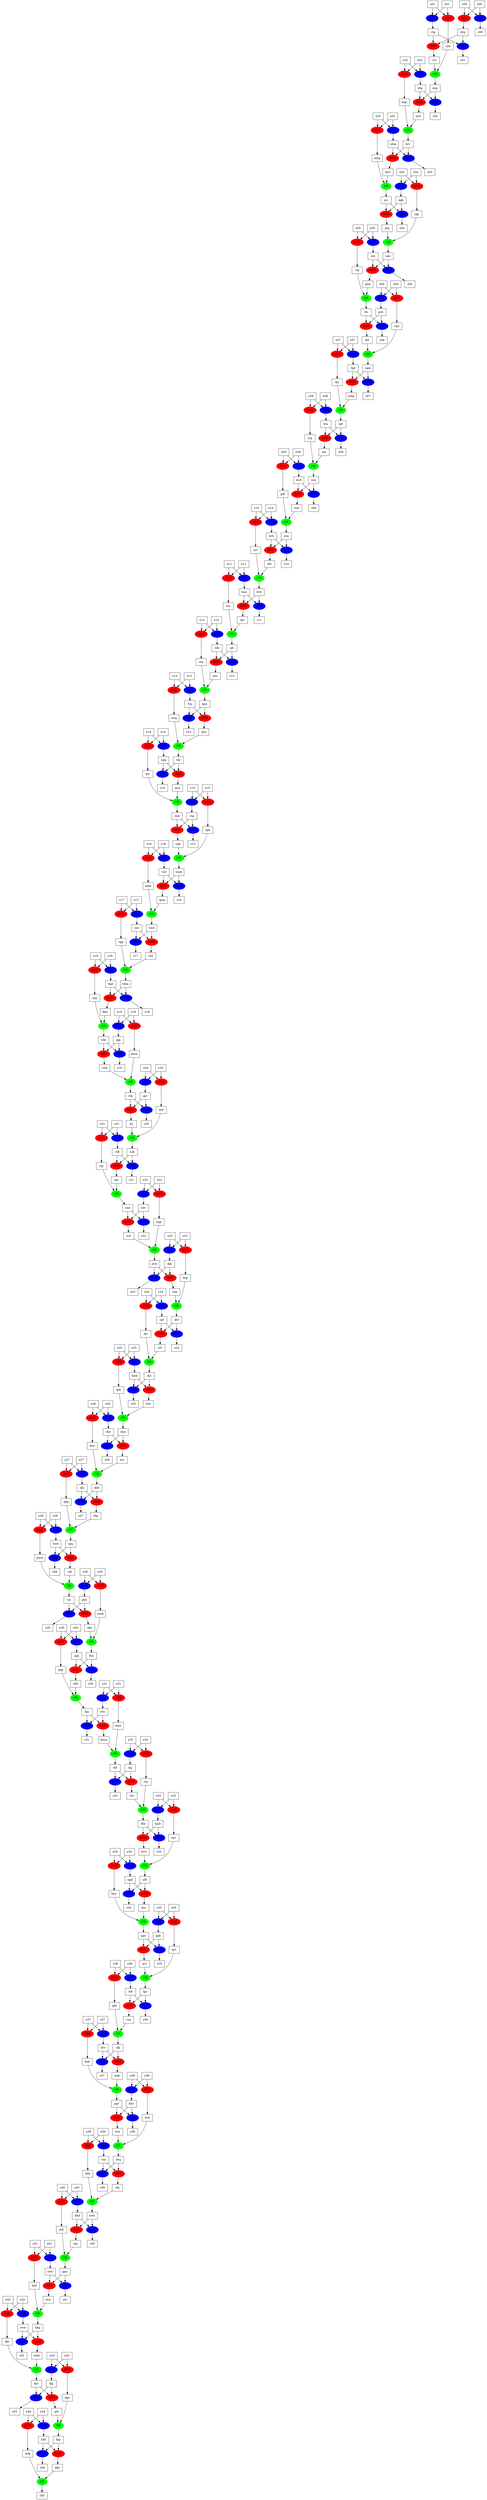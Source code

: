 digraph "G" {
func0 [label="XOR",color=blue,style=filled];
func1 [label="AND",color=red,style=filled];
func2 [label="XOR",color=blue,style=filled];
func3 [label="OR",color=green,style=filled];
func4 [label="XOR",color=blue,style=filled];
func5 [label="XOR",color=blue,style=filled];
func6 [label="AND",color=red,style=filled];
func7 [label="OR",color=green,style=filled];
func8 [label="AND",color=red,style=filled];
func9 [label="OR",color=green,style=filled];
func10 [label="AND",color=red,style=filled];
func11 [label="AND",color=red,style=filled];
func12 [label="AND",color=red,style=filled];
func13 [label="XOR",color=blue,style=filled];
func14 [label="OR",color=green,style=filled];
func15 [label="XOR",color=blue,style=filled];
func16 [label="XOR",color=blue,style=filled];
func17 [label="AND",color=red,style=filled];
func18 [label="OR",color=green,style=filled];
func19 [label="AND",color=red,style=filled];
func20 [label="XOR",color=blue,style=filled];
func21 [label="AND",color=red,style=filled];
func22 [label="AND",color=red,style=filled];
func23 [label="AND",color=red,style=filled];
func24 [label="AND",color=red,style=filled];
func25 [label="XOR",color=blue,style=filled];
func26 [label="XOR",color=blue,style=filled];
func27 [label="AND",color=red,style=filled];
func28 [label="AND",color=red,style=filled];
func29 [label="OR",color=green,style=filled];
func30 [label="AND",color=red,style=filled];
func31 [label="XOR",color=blue,style=filled];
func32 [label="OR",color=green,style=filled];
func33 [label="AND",color=red,style=filled];
func34 [label="AND",color=red,style=filled];
func35 [label="OR",color=green,style=filled];
func36 [label="OR",color=green,style=filled];
func37 [label="AND",color=red,style=filled];
func38 [label="OR",color=green,style=filled];
func39 [label="AND",color=red,style=filled];
func40 [label="OR",color=green,style=filled];
func41 [label="XOR",color=blue,style=filled];
func42 [label="XOR",color=blue,style=filled];
func43 [label="XOR",color=blue,style=filled];
func44 [label="XOR",color=blue,style=filled];
func45 [label="AND",color=red,style=filled];
func46 [label="OR",color=green,style=filled];
func47 [label="XOR",color=blue,style=filled];
func48 [label="XOR",color=blue,style=filled];
func49 [label="XOR",color=blue,style=filled];
func50 [label="XOR",color=blue,style=filled];
func51 [label="XOR",color=blue,style=filled];
func52 [label="OR",color=green,style=filled];
func53 [label="XOR",color=blue,style=filled];
func54 [label="XOR",color=blue,style=filled];
func55 [label="OR",color=green,style=filled];
func56 [label="AND",color=red,style=filled];
func57 [label="XOR",color=blue,style=filled];
func58 [label="XOR",color=blue,style=filled];
func59 [label="OR",color=green,style=filled];
func60 [label="AND",color=red,style=filled];
func61 [label="OR",color=green,style=filled];
func62 [label="OR",color=green,style=filled];
func63 [label="AND",color=red,style=filled];
func64 [label="AND",color=red,style=filled];
func65 [label="AND",color=red,style=filled];
func66 [label="OR",color=green,style=filled];
func67 [label="XOR",color=blue,style=filled];
func68 [label="XOR",color=blue,style=filled];
func69 [label="AND",color=red,style=filled];
func70 [label="XOR",color=blue,style=filled];
func71 [label="XOR",color=blue,style=filled];
func72 [label="AND",color=red,style=filled];
func73 [label="OR",color=green,style=filled];
func74 [label="XOR",color=blue,style=filled];
func75 [label="AND",color=red,style=filled];
func76 [label="AND",color=red,style=filled];
func77 [label="AND",color=red,style=filled];
func78 [label="OR",color=green,style=filled];
func79 [label="XOR",color=blue,style=filled];
func80 [label="AND",color=red,style=filled];
func81 [label="XOR",color=blue,style=filled];
func82 [label="AND",color=red,style=filled];
func83 [label="AND",color=red,style=filled];
func84 [label="AND",color=red,style=filled];
func85 [label="AND",color=red,style=filled];
func86 [label="XOR",color=blue,style=filled];
func87 [label="XOR",color=blue,style=filled];
func88 [label="AND",color=red,style=filled];
func89 [label="AND",color=red,style=filled];
func90 [label="AND",color=red,style=filled];
func91 [label="AND",color=red,style=filled];
func92 [label="XOR",color=blue,style=filled];
func93 [label="OR",color=green,style=filled];
func94 [label="OR",color=green,style=filled];
func95 [label="XOR",color=blue,style=filled];
func96 [label="XOR",color=blue,style=filled];
func97 [label="XOR",color=blue,style=filled];
func98 [label="XOR",color=blue,style=filled];
func99 [label="AND",color=red,style=filled];
func100 [label="XOR",color=blue,style=filled];
func101 [label="XOR",color=blue,style=filled];
func102 [label="AND",color=red,style=filled];
func103 [label="XOR",color=blue,style=filled];
func104 [label="XOR",color=blue,style=filled];
func105 [label="AND",color=red,style=filled];
func106 [label="AND",color=red,style=filled];
func107 [label="XOR",color=blue,style=filled];
func108 [label="XOR",color=blue,style=filled];
func109 [label="AND",color=red,style=filled];
func110 [label="AND",color=red,style=filled];
func111 [label="OR",color=green,style=filled];
func112 [label="XOR",color=blue,style=filled];
func113 [label="XOR",color=blue,style=filled];
func114 [label="XOR",color=blue,style=filled];
func115 [label="XOR",color=blue,style=filled];
func116 [label="XOR",color=blue,style=filled];
func117 [label="XOR",color=blue,style=filled];
func118 [label="AND",color=red,style=filled];
func119 [label="AND",color=red,style=filled];
func120 [label="AND",color=red,style=filled];
func121 [label="XOR",color=blue,style=filled];
func122 [label="OR",color=green,style=filled];
func123 [label="OR",color=green,style=filled];
func124 [label="AND",color=red,style=filled];
func125 [label="XOR",color=blue,style=filled];
func126 [label="AND",color=red,style=filled];
func127 [label="AND",color=red,style=filled];
func128 [label="XOR",color=blue,style=filled];
func129 [label="XOR",color=blue,style=filled];
func130 [label="AND",color=red,style=filled];
func131 [label="AND",color=red,style=filled];
func132 [label="XOR",color=blue,style=filled];
func133 [label="XOR",color=blue,style=filled];
func134 [label="XOR",color=blue,style=filled];
func135 [label="AND",color=red,style=filled];
func136 [label="XOR",color=blue,style=filled];
func137 [label="AND",color=red,style=filled];
func138 [label="OR",color=green,style=filled];
func139 [label="AND",color=red,style=filled];
func140 [label="OR",color=green,style=filled];
func141 [label="AND",color=red,style=filled];
func142 [label="XOR",color=blue,style=filled];
func143 [label="XOR",color=blue,style=filled];
func144 [label="OR",color=green,style=filled];
func145 [label="AND",color=red,style=filled];
func146 [label="AND",color=red,style=filled];
func147 [label="AND",color=red,style=filled];
func148 [label="XOR",color=blue,style=filled];
func149 [label="AND",color=red,style=filled];
func150 [label="AND",color=red,style=filled];
func151 [label="XOR",color=blue,style=filled];
func152 [label="XOR",color=blue,style=filled];
func153 [label="AND",color=red,style=filled];
func154 [label="AND",color=red,style=filled];
func155 [label="OR",color=green,style=filled];
func156 [label="AND",color=red,style=filled];
func157 [label="AND",color=red,style=filled];
func158 [label="XOR",color=blue,style=filled];
func159 [label="OR",color=green,style=filled];
func160 [label="XOR",color=blue,style=filled];
func161 [label="OR",color=green,style=filled];
func162 [label="XOR",color=blue,style=filled];
func163 [label="AND",color=red,style=filled];
func164 [label="XOR",color=blue,style=filled];
func165 [label="OR",color=green,style=filled];
func166 [label="OR",color=green,style=filled];
func167 [label="XOR",color=blue,style=filled];
func168 [label="AND",color=red,style=filled];
func169 [label="AND",color=red,style=filled];
func170 [label="AND",color=red,style=filled];
func171 [label="XOR",color=blue,style=filled];
func172 [label="AND",color=red,style=filled];
func173 [label="OR",color=green,style=filled];
func174 [label="OR",color=green,style=filled];
func175 [label="AND",color=red,style=filled];
func176 [label="AND",color=red,style=filled];
func177 [label="OR",color=green,style=filled];
func178 [label="XOR",color=blue,style=filled];
func179 [label="XOR",color=blue,style=filled];
func180 [label="XOR",color=blue,style=filled];
func181 [label="AND",color=red,style=filled];
func182 [label="OR",color=green,style=filled];
func183 [label="XOR",color=blue,style=filled];
func184 [label="XOR",color=blue,style=filled];
func185 [label="OR",color=green,style=filled];
func186 [label="AND",color=red,style=filled];
func187 [label="AND",color=red,style=filled];
func188 [label="XOR",color=blue,style=filled];
func189 [label="XOR",color=blue,style=filled];
func190 [label="OR",color=green,style=filled];
func191 [label="OR",color=green,style=filled];
func192 [label="AND",color=red,style=filled];
func193 [label="AND",color=red,style=filled];
func194 [label="AND",color=red,style=filled];
func195 [label="AND",color=red,style=filled];
func196 [label="XOR",color=blue,style=filled];
func197 [label="AND",color=red,style=filled];
func198 [label="XOR",color=blue,style=filled];
func199 [label="OR",color=green,style=filled];
func200 [label="XOR",color=blue,style=filled];
func201 [label="AND",color=red,style=filled];
func202 [label="XOR",color=blue,style=filled];
func203 [label="XOR",color=blue,style=filled];
func204 [label="OR",color=green,style=filled];
func205 [label="XOR",color=blue,style=filled];
func206 [label="AND",color=red,style=filled];
func207 [label="AND",color=red,style=filled];
func208 [label="XOR",color=blue,style=filled];
func209 [label="OR",color=green,style=filled];
func210 [label="AND",color=red,style=filled];
func211 [label="OR",color=green,style=filled];
func212 [label="XOR",color=blue,style=filled];
func213 [label="AND",color=red,style=filled];
func214 [label="AND",color=red,style=filled];
func215 [label="XOR",color=blue,style=filled];
func216 [label="XOR",color=blue,style=filled];
func217 [label="XOR",color=blue,style=filled];
func218 [label="XOR",color=blue,style=filled];
func219 [label="XOR",color=blue,style=filled];
func220 [label="AND",color=red,style=filled];
func221 [label="AND",color=red,style=filled];
wire_rdf [label="rdf",shape=box];
wire_nck [label="nck",shape=box];
wire_z21 [label="z21",shape=box];
wire_rdf -> func0;
wire_nck -> func0;
func0 -> wire_z21;
wire_y12 [label="y12",shape=box];
wire_x12 [label="x12",shape=box];
wire_stn [label="stn",shape=box];
wire_y12 -> func1;
wire_x12 -> func1;
func1 -> wire_stn;
wire_twb [label="twb",shape=box];
wire_jgm [label="jgm",shape=box];
wire_z41 [label="z41",shape=box];
wire_twb -> func2;
wire_jgm -> func2;
func2 -> wire_z41;
wire_cpj [label="cpj",shape=box];
wire_tgr [label="tgr",shape=box];
wire_cmt [label="cmt",shape=box];
wire_cpj -> func3;
wire_tgr -> func3;
func3 -> wire_cmt;
wire_y17 [label="y17",shape=box];
wire_x17 [label="x17",shape=box];
wire_jws [label="jws",shape=box];
wire_y17 -> func4;
wire_x17 -> func4;
func4 -> wire_jws;
wire_cpg [label="cpg",shape=box];
wire_tdr [label="tdr",shape=box];
wire_z14 [label="z14",shape=box];
wire_cpg -> func5;
wire_tdr -> func5;
func5 -> wire_z14;
wire_x42 [label="x42",shape=box];
wire_y42 [label="y42",shape=box];
wire_dkt [label="dkt",shape=box];
wire_x42 -> func6;
wire_y42 -> func6;
func6 -> wire_dkt;
wire_jmq [label="jmq",shape=box];
wire_bjv [label="bjv",shape=box];
wire_dck [label="dck",shape=box];
wire_jmq -> func7;
wire_bjv -> func7;
func7 -> wire_dck;
wire_wkt [label="wkt",shape=box];
wire_jgp [label="jgp",shape=box];
wire_cwk [label="cwk",shape=box];
wire_wkt -> func8;
wire_jgp -> func8;
func8 -> wire_cwk;
wire_fmk [label="fmk",shape=box];
wire_wqh [label="wqh",shape=box];
wire_pqr [label="pqr",shape=box];
wire_fmk -> func9;
wire_wqh -> func9;
func9 -> wire_pqr;
wire_jws [label="jws",shape=box];
wire_rmd [label="rmd",shape=box];
wire_rsd [label="rsd",shape=box];
wire_jws -> func10;
wire_rmd -> func10;
func10 -> wire_rsd;
wire_y32 [label="y32",shape=box];
wire_x32 [label="x32",shape=box];
wire_rns [label="rns",shape=box];
wire_y32 -> func11;
wire_x32 -> func11;
func11 -> wire_rns;
wire_twb [label="twb",shape=box];
wire_jgm [label="jgm",shape=box];
wire_kvg [label="kvg",shape=box];
wire_twb -> func12;
wire_jgm -> func12;
func12 -> wire_kvg;
wire_nrq [label="nrq",shape=box];
wire_wcd [label="wcd",shape=box];
wire_z09 [label="z09",shape=box];
wire_nrq -> func13;
wire_wcd -> func13;
func13 -> wire_z09;
wire_btc [label="btc",shape=box];
wire_rns [label="rns",shape=box];
wire_dtb [label="dtb",shape=box];
wire_btc -> func14;
wire_rns -> func14;
func14 -> wire_dtb;
wire_ctq [label="ctq",shape=box];
wire_gjs [label="gjs",shape=box];
wire_z20 [label="z20",shape=box];
wire_ctq -> func15;
wire_gjs -> func15;
func15 -> wire_z20;
wire_dqd [label="dqd",shape=box];
wire_hhm [label="hhm",shape=box];
wire_z18 [label="z18",shape=box];
wire_dqd -> func16;
wire_hhm -> func16;
func16 -> wire_z18;
wire_hfh [label="hfh",shape=box];
wire_jdt [label="jdt",shape=box];
wire_nhs [label="nhs",shape=box];
wire_hfh -> func17;
wire_jdt -> func17;
func17 -> wire_nhs;
wire_rsd [label="rsd",shape=box];
wire_rgp [label="rgp",shape=box];
wire_hhm [label="hhm",shape=box];
wire_rsd -> func18;
wire_rgp -> func18;
func18 -> wire_hhm;
wire_x19 [label="x19",shape=box];
wire_y19 [label="y19",shape=box];
wire_kmw [label="kmw",shape=box];
wire_x19 -> func19;
wire_y19 -> func19;
func19 -> wire_kmw;
wire_dck [label="dck",shape=box];
wire_ctg [label="ctg",shape=box];
wire_z15 [label="z15",shape=box];
wire_dck -> func20;
wire_ctg -> func20;
func20 -> wire_z15;
wire_pqr [label="pqr",shape=box];
wire_hhv [label="hhv",shape=box];
wire_trm [label="trm",shape=box];
wire_pqr -> func21;
wire_hhv -> func21;
func21 -> wire_trm;
wire_y08 [label="y08",shape=box];
wire_x08 [label="x08",shape=box];
wire_trg [label="trg",shape=box];
wire_y08 -> func22;
wire_x08 -> func22;
func22 -> wire_trg;
wire_x31 [label="x31",shape=box];
wire_y31 [label="y31",shape=box];
wire_dmh [label="dmh",shape=box];
wire_x31 -> func23;
wire_y31 -> func23;
func23 -> wire_dmh;
wire_x14 [label="x14",shape=box];
wire_y14 [label="y14",shape=box];
wire_bjv [label="bjv",shape=box];
wire_x14 -> func24;
wire_y14 -> func24;
func24 -> wire_bjv;
wire_y26 [label="y26",shape=box];
wire_x26 [label="x26",shape=box];
wire_sbn [label="sbn",shape=box];
wire_y26 -> func25;
wire_x26 -> func25;
func25 -> wire_sbn;
wire_pgj [label="pgj",shape=box];
wire_fnn [label="fnn",shape=box];
wire_z30 [label="z30",shape=box];
wire_pgj -> func26;
wire_fnn -> func26;
func26 -> wire_z30;
wire_hwb [label="hwb",shape=box];
wire_rgq [label="rgq",shape=box];
wire_cqf [label="cqf",shape=box];
wire_hwb -> func27;
wire_rgq -> func27;
func27 -> wire_cqf;
wire_ctq [label="ctq",shape=box];
wire_gjs [label="gjs",shape=box];
wire_fcj [label="fcj",shape=box];
wire_ctq -> func28;
wire_gjs -> func28;
func28 -> wire_fcj;
wire_thp [label="thp",shape=box];
wire_qdg [label="qdg",shape=box];
wire_rgq [label="rgq",shape=box];
wire_thp -> func29;
wire_qdg -> func29;
func29 -> wire_rgq;
wire_y03 [label="y03",shape=box];
wire_x03 [label="x03",shape=box];
wire_mhg [label="mhg",shape=box];
wire_y03 -> func30;
wire_x03 -> func30;
func30 -> wire_mhg;
wire_sbt [label="sbt",shape=box];
wire_ndc [label="ndc",shape=box];
wire_z05 [label="z05",shape=box];
wire_sbt -> func31;
wire_ndc -> func31;
func31 -> wire_z05;
wire_nrr [label="nrr",shape=box];
wire_hfv [label="hfv",shape=box];
wire_dvh [label="dvh",shape=box];
wire_nrr -> func32;
wire_hfv -> func32;
func32 -> wire_dvh;
wire_x07 [label="x07",shape=box];
wire_y07 [label="y07",shape=box];
wire_djc [label="djc",shape=box];
wire_x07 -> func33;
wire_y07 -> func33;
func33 -> wire_djc;
wire_dtb [label="dtb",shape=box];
wire_mpb [label="mpb",shape=box];
wire_hvw [label="hvw",shape=box];
wire_dtb -> func34;
wire_mpb -> func34;
func34 -> wire_hvw;
wire_pwm [label="pwm",shape=box];
wire_cqf [label="cqf",shape=box];
wire_cjs [label="cjs",shape=box];
wire_pwm -> func35;
wire_cqf -> func35;
func35 -> wire_cjs;
wire_dkt [label="dkt",shape=box];
wire_wdw [label="wdw",shape=box];
wire_fpv [label="fpv",shape=box];
wire_dkt -> func36;
wire_wdw -> func36;
func36 -> wire_fpv;
wire_x24 [label="x24",shape=box];
wire_y24 [label="y24",shape=box];
wire_djv [label="djv",shape=box];
wire_x24 -> func37;
wire_y24 -> func37;
func37 -> wire_djv;
wire_vsq [label="vsq",shape=box];
wire_gkt [label="gkt",shape=box];
wire_cfp [label="cfp",shape=box];
wire_vsq -> func38;
wire_gkt -> func38;
func38 -> wire_cfp;
wire_x17 [label="x17",shape=box];
wire_y17 [label="y17",shape=box];
wire_rgp [label="rgp",shape=box];
wire_x17 -> func39;
wire_y17 -> func39;
func39 -> wire_rgp;
wire_rvf [label="rvf",shape=box];
wire_vph [label="vph",shape=box];
wire_nhg [label="nhg",shape=box];
wire_rvf -> func40;
wire_vph -> func40;
func40 -> wire_nhg;
wire_x44 [label="x44",shape=box];
wire_y44 [label="y44",shape=box];
wire_bbf [label="bbf",shape=box];
wire_x44 -> func41;
wire_y44 -> func41;
func41 -> wire_bbf;
wire_cjs [label="cjs",shape=box];
wire_gnb [label="gnb",shape=box];
wire_z29 [label="z29",shape=box];
wire_cjs -> func42;
wire_gnb -> func42;
func42 -> wire_z29;
wire_y30 [label="y30",shape=box];
wire_x30 [label="x30",shape=box];
wire_pgj [label="pgj",shape=box];
wire_y30 -> func43;
wire_x30 -> func43;
func43 -> wire_pgj;
wire_y27 [label="y27",shape=box];
wire_x27 [label="x27",shape=box];
wire_sjb [label="sjb",shape=box];
wire_y27 -> func44;
wire_x27 -> func44;
func44 -> wire_sjb;
wire_fpp [label="fpp",shape=box];
wire_bbf [label="bbf",shape=box];
wire_dps [label="dps",shape=box];
wire_fpp -> func45;
wire_bbf -> func45;
func45 -> wire_dps;
wire_ggc [label="ggc",shape=box];
wire_ptt [label="ptt",shape=box];
wire_fpp [label="fpp",shape=box];
wire_ggc -> func46;
wire_ptt -> func46;
func46 -> wire_fpp;
wire_x18 [label="x18",shape=box];
wire_y18 [label="y18",shape=box];
wire_dqd [label="dqd",shape=box];
wire_x18 -> func47;
wire_y18 -> func47;
func47 -> wire_dqd;
wire_y19 [label="y19",shape=box];
wire_x19 [label="x19",shape=box];
wire_jgp [label="jgp",shape=box];
wire_y19 -> func48;
wire_x19 -> func48;
func48 -> wire_jgp;
wire_wkt [label="wkt",shape=box];
wire_jgp [label="jgp",shape=box];
wire_z19 [label="z19",shape=box];
wire_wkt -> func49;
wire_jgp -> func49;
func49 -> wire_z19;
wire_jcs [label="jcs",shape=box];
wire_ngk [label="ngk",shape=box];
wire_z04 [label="z04",shape=box];
wire_jcs -> func50;
wire_ngk -> func50;
func50 -> wire_z04;
wire_y21 [label="y21",shape=box];
wire_x21 [label="x21",shape=box];
wire_rdf [label="rdf",shape=box];
wire_y21 -> func51;
wire_x21 -> func51;
func51 -> wire_rdf;
wire_spp [label="spp",shape=box];
wire_fkm [label="fkm",shape=box];
wire_wkt [label="wkt",shape=box];
wire_spp -> func52;
wire_fkm -> func52;
func52 -> wire_wkt;
wire_x16 [label="x16",shape=box];
wire_y16 [label="y16",shape=box];
wire_vsd [label="vsd",shape=box];
wire_x16 -> func53;
wire_y16 -> func53;
func53 -> wire_vsd;
wire_y14 [label="y14",shape=box];
wire_x14 [label="x14",shape=box];
wire_cpg [label="cpg",shape=box];
wire_y14 -> func54;
wire_x14 -> func54;
func54 -> wire_cpg;
wire_mbk [label="mbk",shape=box];
wire_qwg [label="qwg",shape=box];
wire_rmd [label="rmd",shape=box];
wire_mbk -> func55;
wire_qwg -> func55;
func55 -> wire_rmd;
wire_y10 [label="y10",shape=box];
wire_x10 [label="x10",shape=box];
wire_nrr [label="nrr",shape=box];
wire_y10 -> func56;
wire_x10 -> func56;
func56 -> wire_nrr;
wire_x05 [label="x05",shape=box];
wire_y05 [label="y05",shape=box];
wire_sbt [label="sbt",shape=box];
wire_x05 -> func57;
wire_y05 -> func57;
func57 -> wire_sbt;
wire_y13 [label="y13",shape=box];
wire_x13 [label="x13",shape=box];
wire_fvp [label="fvp",shape=box];
wire_y13 -> func58;
wire_x13 -> func58;
func58 -> wire_fvp;
wire_gdf [label="gdf",shape=box];
wire_tnw [label="tnw",shape=box];
wire_srm [label="srm",shape=box];
wire_gdf -> func59;
wire_tnw -> func59;
func59 -> wire_srm;
wire_x09 [label="x09",shape=box];
wire_y09 [label="y09",shape=box];
wire_gdf [label="gdf",shape=box];
wire_x09 -> func60;
wire_y09 -> func60;
func60 -> wire_gdf;
wire_nvc [label="nvc",shape=box];
wire_rpv [label="rpv",shape=box];
wire_jdt [label="jdt",shape=box];
wire_nvc -> func61;
wire_rpv -> func61;
func61 -> wire_jdt;
wire_kmw [label="kmw",shape=box];
wire_cwk [label="cwk",shape=box];
wire_ctq [label="ctq",shape=box];
wire_kmw -> func62;
wire_cwk -> func62;
func62 -> wire_ctq;
wire_vsd [label="vsd",shape=box];
wire_wmb [label="wmb",shape=box];
wire_qwg [label="qwg",shape=box];
wire_vsd -> func63;
wire_wmb -> func63;
func63 -> wire_qwg;
wire_x44 [label="x44",shape=box];
wire_y44 [label="y44",shape=box];
wire_mfg [label="mfg",shape=box];
wire_x44 -> func64;
wire_y44 -> func64;
func64 -> wire_mfg;
wire_y27 [label="y27",shape=box];
wire_x27 [label="x27",shape=box];
wire_qdg [label="qdg",shape=box];
wire_y27 -> func65;
wire_x27 -> func65;
func65 -> wire_qdg;
wire_jbg [label="jbg",shape=box];
wire_jqp [label="jqp",shape=box];
wire_ndc [label="ndc",shape=box];
wire_jbg -> func66;
wire_jqp -> func66;
func66 -> wire_ndc;
wire_x04 [label="x04",shape=box];
wire_y04 [label="y04",shape=box];
wire_ngk [label="ngk",shape=box];
wire_x04 -> func67;
wire_y04 -> func67;
func67 -> wire_ngk;
wire_hfh [label="hfh",shape=box];
wire_jdt [label="jdt",shape=box];
wire_z12 [label="z12",shape=box];
wire_hfh -> func68;
wire_jdt -> func68;
func68 -> wire_z12;
wire_ctg [label="ctg",shape=box];
wire_dck [label="dck",shape=box];
wire_sqh [label="sqh",shape=box];
wire_ctg -> func69;
wire_dck -> func69;
func69 -> wire_sqh;
wire_jww [label="jww",shape=box];
wire_djk [label="djk",shape=box];
wire_z23 [label="z23",shape=box];
wire_jww -> func70;
wire_djk -> func70;
func70 -> wire_z23;
wire_dtf [label="dtf",shape=box];
wire_vjq [label="vjq",shape=box];
wire_z32 [label="z32",shape=box];
wire_dtf -> func71;
wire_vjq -> func71;
func71 -> wire_z32;
wire_ngd [label="ngd",shape=box];
wire_sbf [label="sbf",shape=box];
wire_ksc [label="ksc",shape=box];
wire_ngd -> func72;
wire_sbf -> func72;
func72 -> wire_ksc;
wire_mfg [label="mfg",shape=box];
wire_dps [label="dps",shape=box];
wire_z45 [label="z45",shape=box];
wire_mfg -> func73;
wire_dps -> func73;
func73 -> wire_z45;
wire_x01 [label="x01",shape=box];
wire_y01 [label="y01",shape=box];
wire_rtg [label="rtg",shape=box];
wire_x01 -> func74;
wire_y01 -> func74;
func74 -> wire_rtg;
wire_tdr [label="tdr",shape=box];
wire_cpg [label="cpg",shape=box];
wire_jmq [label="jmq",shape=box];
wire_tdr -> func75;
wire_cpg -> func75;
func75 -> wire_jmq;
wire_y28 [label="y28",shape=box];
wire_x28 [label="x28",shape=box];
wire_pwm [label="pwm",shape=box];
wire_y28 -> func76;
wire_x28 -> func76;
func76 -> wire_pwm;
wire_y41 [label="y41",shape=box];
wire_x41 [label="x41",shape=box];
wire_hhf [label="hhf",shape=box];
wire_y41 -> func77;
wire_x41 -> func77;
func77 -> wire_hhf;
wire_qqp [label="qqp",shape=box];
wire_hfd [label="hfd",shape=box];
wire_fgs [label="fgs",shape=box];
wire_qqp -> func78;
wire_hfd -> func78;
func78 -> wire_fgs;
wire_wmb [label="wmb",shape=box];
wire_vsd [label="vsd",shape=box];
wire_z16 [label="z16",shape=box];
wire_wmb -> func79;
wire_vsd -> func79;
func79 -> wire_z16;
wire_pgj [label="pgj",shape=box];
wire_fnn [label="fnn",shape=box];
wire_hfd [label="hfd",shape=box];
wire_pgj -> func80;
wire_fnn -> func80;
func80 -> wire_hfd;
wire_dmf [label="dmf",shape=box];
wire_nwb [label="nwb",shape=box];
wire_z40 [label="z40",shape=box];
wire_dmf -> func81;
wire_nwb -> func81;
func81 -> wire_z40;
wire_rfs [label="rfs",shape=box];
wire_pcb [label="pcb",shape=box];
wire_ktf [label="ktf",shape=box];
wire_rfs -> func82;
wire_pcb -> func82;
func82 -> wire_ktf;
wire_y05 [label="y05",shape=box];
wire_x05 [label="x05",shape=box];
wire_rtp [label="rtp",shape=box];
wire_y05 -> func83;
wire_x05 -> func83;
func83 -> wire_rtp;
wire_vjq [label="vjq",shape=box];
wire_dtf [label="dtf",shape=box];
wire_btc [label="btc",shape=box];
wire_vjq -> func84;
wire_dtf -> func84;
func84 -> wire_btc;
wire_fvp [label="fvp",shape=box];
wire_hjm [label="hjm",shape=box];
wire_qrk [label="qrk",shape=box];
wire_fvp -> func85;
wire_hjm -> func85;
func85 -> wire_qrk;
wire_mpb [label="mpb",shape=box];
wire_dtb [label="dtb",shape=box];
wire_z33 [label="z33",shape=box];
wire_mpb -> func86;
wire_dtb -> func86;
func86 -> wire_z33;
wire_y12 [label="y12",shape=box];
wire_x12 [label="x12",shape=box];
wire_hfh [label="hfh",shape=box];
wire_y12 -> func87;
wire_x12 -> func87;
func87 -> wire_hfh;
wire_cmt [label="cmt",shape=box];
wire_cbv [label="cbv",shape=box];
wire_jcd [label="jcd",shape=box];
wire_cmt -> func88;
wire_cbv -> func88;
func88 -> wire_jcd;
wire_tkf [label="tkf",shape=box];
wire_frw [label="frw",shape=box];
wire_nrt [label="nrt",shape=box];
wire_tkf -> func89;
wire_frw -> func89;
func89 -> wire_nrt;
wire_wcd [label="wcd",shape=box];
wire_nrq [label="nrq",shape=box];
wire_tnw [label="tnw",shape=box];
wire_wcd -> func90;
wire_nrq -> func90;
func90 -> wire_tnw;
wire_hwk [label="hwk",shape=box];
wire_cbc [label="cbc",shape=box];
wire_btk [label="btk",shape=box];
wire_hwk -> func91;
wire_cbc -> func91;
func91 -> wire_btk;
wire_hhv [label="hhv",shape=box];
wire_pqr [label="pqr",shape=box];
wire_z38 [label="z38",shape=box];
wire_hhv -> func92;
wire_pqr -> func92;
func92 -> wire_z38;
wire_rfq [label="rfq",shape=box];
wire_bbk [label="bbk",shape=box];
wire_nwb [label="nwb",shape=box];
wire_rfq -> func93;
wire_bbk -> func93;
func93 -> wire_nwb;
wire_nhf [label="nhf",shape=box];
wire_fcj [label="fcj",shape=box];
wire_nck [label="nck",shape=box];
wire_nhf -> func94;
wire_fcj -> func94;
func94 -> wire_nck;
wire_rww [label="rww",shape=box];
wire_kbg [label="kbg",shape=box];
wire_z42 [label="z42",shape=box];
wire_rww -> func95;
wire_kbg -> func95;
func95 -> wire_z42;
wire_x11 [label="x11",shape=box];
wire_y11 [label="y11",shape=box];
wire_hnn [label="hnn",shape=box];
wire_x11 -> func96;
wire_y11 -> func96;
func96 -> wire_hnn;
wire_fgs [label="fgs",shape=box];
wire_ctw [label="ctw",shape=box];
wire_z31 [label="z31",shape=box];
wire_fgs -> func97;
wire_ctw -> func97;
func97 -> wire_z31;
wire_y36 [label="y36",shape=box];
wire_x36 [label="x36",shape=box];
wire_rbf [label="rbf",shape=box];
wire_y36 -> func98;
wire_x36 -> func98;
func98 -> wire_rbf;
wire_y01 [label="y01",shape=box];
wire_x01 [label="x01",shape=box];
wire_vph [label="vph",shape=box];
wire_y01 -> func99;
wire_x01 -> func99;
func99 -> wire_vph;
wire_fjg [label="fjg",shape=box];
wire_fpv [label="fpv",shape=box];
wire_z43 [label="z43",shape=box];
wire_fjg -> func100;
wire_fpv -> func100;
func100 -> wire_z43;
wire_x06 [label="x06",shape=box];
wire_y06 [label="y06",shape=box];
wire_pcb [label="pcb",shape=box];
wire_x06 -> func101;
wire_y06 -> func101;
func101 -> wire_pcb;
wire_x33 [label="x33",shape=box];
wire_y33 [label="y33",shape=box];
wire_spv [label="spv",shape=box];
wire_x33 -> func102;
wire_y33 -> func102;
func102 -> wire_spv;
wire_y00 [label="y00",shape=box];
wire_x00 [label="x00",shape=box];
wire_z00 [label="z00",shape=box];
wire_y00 -> func103;
wire_x00 -> func103;
func103 -> wire_z00;
wire_x23 [label="x23",shape=box];
wire_y23 [label="y23",shape=box];
wire_djk [label="djk",shape=box];
wire_x23 -> func104;
wire_y23 -> func104;
func104 -> wire_djk;
wire_x22 [label="x22",shape=box];
wire_y22 [label="y22",shape=box];
wire_mjp [label="mjp",shape=box];
wire_x22 -> func105;
wire_y22 -> func105;
func105 -> wire_mjp;
wire_wbm [label="wbm",shape=box];
wire_hrv [label="hrv",shape=box];
wire_dwv [label="dwv",shape=box];
wire_wbm -> func106;
wire_hrv -> func106;
func106 -> wire_dwv;
wire_hwb [label="hwb",shape=box];
wire_rgq [label="rgq",shape=box];
wire_z28 [label="z28",shape=box];
wire_hwb -> func107;
wire_rgq -> func107;
func107 -> wire_z28;
wire_x03 [label="x03",shape=box];
wire_y03 [label="y03",shape=box];
wire_wbm [label="wbm",shape=box];
wire_x03 -> func108;
wire_y03 -> func108;
func108 -> wire_wbm;
wire_x00 [label="x00",shape=box];
wire_y00 [label="y00",shape=box];
wire_drq [label="drq",shape=box];
wire_x00 -> func109;
wire_y00 -> func109;
func109 -> wire_drq;
wire_x23 [label="x23",shape=box];
wire_y23 [label="y23",shape=box];
wire_dnp [label="dnp",shape=box];
wire_x23 -> func110;
wire_y23 -> func110;
func110 -> wire_dnp;
wire_wmk [label="wmk",shape=box];
wire_kfq [label="kfq",shape=box];
wire_fnn [label="fnn",shape=box];
wire_wmk -> func111;
wire_kfq -> func111;
func111 -> wire_fnn;
wire_x33 [label="x33",shape=box];
wire_y33 [label="y33",shape=box];
wire_mpb [label="mpb",shape=box];
wire_x33 -> func112;
wire_y33 -> func112;
func112 -> wire_mpb;
wire_y43 [label="y43",shape=box];
wire_x43 [label="x43",shape=box];
wire_fjg [label="fjg",shape=box];
wire_y43 -> func113;
wire_x43 -> func113;
func113 -> wire_fjg;
wire_y02 [label="y02",shape=box];
wire_x02 [label="x02",shape=box];
wire_btp [label="btp",shape=box];
wire_y02 -> func114;
wire_x02 -> func114;
func114 -> wire_btp;
wire_hnn [label="hnn",shape=box];
wire_dvh [label="dvh",shape=box];
wire_z11 [label="z11",shape=box];
wire_hnn -> func115;
wire_dvh -> func115;
func115 -> wire_z11;
wire_cpf [label="cpf",shape=box];
wire_btf [label="btf",shape=box];
wire_z24 [label="z24",shape=box];
wire_cpf -> func116;
wire_btf -> func116;
func116 -> wire_z24;
wire_y42 [label="y42",shape=box];
wire_x42 [label="x42",shape=box];
wire_rww [label="rww",shape=box];
wire_y42 -> func117;
wire_x42 -> func117;
func117 -> wire_rww;
wire_gps [label="gps",shape=box];
wire_ggb [label="ggb",shape=box];
wire_qvj [label="qvj",shape=box];
wire_gps -> func118;
wire_ggb -> func118;
func118 -> wire_qvj;
wire_sbn [label="sbn",shape=box];
wire_cmn [label="cmn",shape=box];
wire_ntc [label="ntc",shape=box];
wire_sbn -> func119;
wire_cmn -> func119;
func119 -> wire_ntc;
wire_x36 [label="x36",shape=box];
wire_y36 [label="y36",shape=box];
wire_gkt [label="gkt",shape=box];
wire_x36 -> func120;
wire_y36 -> func120;
func120 -> wire_gkt;
wire_y39 [label="y39",shape=box];
wire_x39 [label="x39",shape=box];
wire_vnt [label="vnt",shape=box];
wire_y39 -> func121;
wire_x39 -> func121;
func121 -> wire_vnt;
wire_dnp [label="dnp",shape=box];
wire_nsp [label="nsp",shape=box];
wire_btf [label="btf",shape=box];
wire_dnp -> func122;
wire_nsp -> func122;
func122 -> wire_btf;
wire_rtp [label="rtp",shape=box];
wire_qms [label="qms",shape=box];
wire_rfs [label="rfs",shape=box];
wire_rtp -> func123;
wire_qms -> func123;
func123 -> wire_rfs;
wire_y29 [label="y29",shape=box];
wire_x29 [label="x29",shape=box];
wire_wmk [label="wmk",shape=box];
wire_y29 -> func124;
wire_x29 -> func124;
func124 -> wire_wmk;
wire_x24 [label="x24",shape=box];
wire_y24 [label="y24",shape=box];
wire_cpf [label="cpf",shape=box];
wire_x24 -> func125;
wire_y24 -> func125;
func125 -> wire_cpf;
wire_rtg [label="rtg",shape=box];
wire_drq [label="drq",shape=box];
wire_rvf [label="rvf",shape=box];
wire_rtg -> func126;
wire_drq -> func126;
func126 -> wire_rvf;
wire_sjb [label="sjb",shape=box];
wire_dbd [label="dbd",shape=box];
wire_thp [label="thp",shape=box];
wire_sjb -> func127;
wire_dbd -> func127;
func127 -> wire_thp;
wire_bbf [label="bbf",shape=box];
wire_fpp [label="fpp",shape=box];
wire_z44 [label="z44",shape=box];
wire_bbf -> func128;
wire_fpp -> func128;
func128 -> wire_z44;
wire_x32 [label="x32",shape=box];
wire_y32 [label="y32",shape=box];
wire_vjq [label="vjq",shape=box];
wire_x32 -> func129;
wire_y32 -> func129;
func129 -> wire_vjq;
wire_vnt [label="vnt",shape=box];
wire_dvq [label="dvq",shape=box];
wire_rfq [label="rfq",shape=box];
wire_vnt -> func130;
wire_dvq -> func130;
func130 -> wire_rfq;
wire_btf [label="btf",shape=box];
wire_cpf [label="cpf",shape=box];
wire_stf [label="stf",shape=box];
wire_btf -> func131;
wire_cpf -> func131;
func131 -> wire_stf;
wire_hjm [label="hjm",shape=box];
wire_fvp [label="fvp",shape=box];
wire_z13 [label="z13",shape=box];
wire_hjm -> func132;
wire_fvp -> func132;
func132 -> wire_z13;
wire_rmd [label="rmd",shape=box];
wire_jws [label="jws",shape=box];
wire_z17 [label="z17",shape=box];
wire_rmd -> func133;
wire_jws -> func133;
func133 -> wire_z17;
wire_rfs [label="rfs",shape=box];
wire_pcb [label="pcb",shape=box];
wire_z06 [label="z06",shape=box];
wire_rfs -> func134;
wire_pcb -> func134;
func134 -> wire_z06;
wire_fgs [label="fgs",shape=box];
wire_ctw [label="ctw",shape=box];
wire_bmm [label="bmm",shape=box];
wire_fgs -> func135;
wire_ctw -> func135;
func135 -> wire_bmm;
wire_vnt [label="vnt",shape=box];
wire_dvq [label="dvq",shape=box];
wire_z39 [label="z39",shape=box];
wire_vnt -> func136;
wire_dvq -> func136;
func136 -> wire_z39;
wire_dvv [label="dvv",shape=box];
wire_cfp [label="cfp",shape=box];
wire_wqh [label="wqh",shape=box];
wire_dvv -> func137;
wire_cfp -> func137;
func137 -> wire_wqh;
wire_mfj [label="mfj",shape=box];
wire_vgr [label="vgr",shape=box];
wire_jgm [label="jgm",shape=box];
wire_mfj -> func138;
wire_vgr -> func138;
func138 -> wire_jgm;
wire_y25 [label="y25",shape=box];
wire_x25 [label="x25",shape=box];
wire_qds [label="qds",shape=box];
wire_y25 -> func139;
wire_x25 -> func139;
func139 -> wire_qds;
wire_qds [label="qds",shape=box];
wire_btk [label="btk",shape=box];
wire_cmn [label="cmn",shape=box];
wire_qds -> func140;
wire_btk -> func140;
func140 -> wire_cmn;
wire_kvh [label="kvh",shape=box];
wire_srm [label="srm",shape=box];
wire_hfv [label="hfv",shape=box];
wire_kvh -> func141;
wire_srm -> func141;
func141 -> wire_hfv;
wire_y09 [label="y09",shape=box];
wire_x09 [label="x09",shape=box];
wire_wcd [label="wcd",shape=box];
wire_y09 -> func142;
wire_x09 -> func142;
func142 -> wire_wcd;
wire_y10 [label="y10",shape=box];
wire_x10 [label="x10",shape=box];
wire_kvh [label="kvh",shape=box];
wire_y10 -> func143;
wire_x10 -> func143;
func143 -> wire_kvh;
wire_dwv [label="dwv",shape=box];
wire_mhg [label="mhg",shape=box];
wire_jcs [label="jcs",shape=box];
wire_dwv -> func144;
wire_mhg -> func144;
func144 -> wire_jcs;
wire_y16 [label="y16",shape=box];
wire_x16 [label="x16",shape=box];
wire_mbk [label="mbk",shape=box];
wire_y16 -> func145;
wire_x16 -> func145;
func145 -> wire_mbk;
wire_y43 [label="y43",shape=box];
wire_x43 [label="x43",shape=box];
wire_ggc [label="ggc",shape=box];
wire_y43 -> func146;
wire_x43 -> func146;
func146 -> wire_ggc;
wire_x34 [label="x34",shape=box];
wire_y34 [label="y34",shape=box];
wire_krw [label="krw",shape=box];
wire_x34 -> func147;
wire_y34 -> func147;
func147 -> wire_krw;
wire_x29 [label="x29",shape=box];
wire_y29 [label="y29",shape=box];
wire_gnb [label="gnb",shape=box];
wire_x29 -> func148;
wire_y29 -> func148;
func148 -> wire_gnb;
wire_y02 [label="y02",shape=box];
wire_x02 [label="x02",shape=box];
wire_mgr [label="mgr",shape=box];
wire_y02 -> func149;
wire_x02 -> func149;
func149 -> wire_mgr;
wire_fgk [label="fgk",shape=box];
wire_sqm [label="sqm",shape=box];
wire_mbg [label="mbg",shape=box];
wire_fgk -> func150;
wire_sqm -> func150;
func150 -> wire_mbg;
wire_y40 [label="y40",shape=box];
wire_x40 [label="x40",shape=box];
wire_dmf [label="dmf",shape=box];
wire_y40 -> func151;
wire_x40 -> func151;
func151 -> wire_dmf;
wire_y08 [label="y08",shape=box];
wire_x08 [label="x08",shape=box];
wire_frw [label="frw",shape=box];
wire_y08 -> func152;
wire_x08 -> func152;
func152 -> wire_frw;
wire_dvh [label="dvh",shape=box];
wire_hnn [label="hnn",shape=box];
wire_rpv [label="rpv",shape=box];
wire_dvh -> func153;
wire_hnn -> func153;
func153 -> wire_rpv;
wire_y35 [label="y35",shape=box];
wire_x35 [label="x35",shape=box];
wire_qvt [label="qvt",shape=box];
wire_y35 -> func154;
wire_x35 -> func154;
func154 -> wire_qvt;
wire_qvj [label="qvj",shape=box];
wire_qvt [label="qvt",shape=box];
wire_fps [label="fps",shape=box];
wire_qvj -> func155;
wire_qvt -> func155;
func155 -> wire_fps;
wire_x30 [label="x30",shape=box];
wire_y30 [label="y30",shape=box];
wire_qqp [label="qqp",shape=box];
wire_x30 -> func156;
wire_y30 -> func156;
func156 -> wire_qqp;
wire_nwb [label="nwb",shape=box];
wire_dmf [label="dmf",shape=box];
wire_vgr [label="vgr",shape=box];
wire_nwb -> func157;
wire_dmf -> func157;
func157 -> wire_vgr;
wire_x31 [label="x31",shape=box];
wire_y31 [label="y31",shape=box];
wire_ctw [label="ctw",shape=box];
wire_x31 -> func158;
wire_y31 -> func158;
func158 -> wire_ctw;
wire_kvg [label="kvg",shape=box];
wire_hhf [label="hhf",shape=box];
wire_kbg [label="kbg",shape=box];
wire_kvg -> func159;
wire_hhf -> func159;
func159 -> wire_kbg;
wire_sbf [label="sbf",shape=box];
wire_ngd [label="ngd",shape=box];
wire_z34 [label="z34",shape=box];
wire_sbf -> func160;
wire_ngd -> func160;
func160 -> wire_z34;
wire_mjp [label="mjp",shape=box];
wire_jcd [label="jcd",shape=box];
wire_jww [label="jww",shape=box];
wire_mjp -> func161;
wire_jcd -> func161;
func161 -> wire_jww;
wire_srm [label="srm",shape=box];
wire_kvh [label="kvh",shape=box];
wire_z10 [label="z10",shape=box];
wire_srm -> func162;
wire_kvh -> func162;
func162 -> wire_z10;
wire_y15 [label="y15",shape=box];
wire_x15 [label="x15",shape=box];
wire_rpb [label="rpb",shape=box];
wire_y15 -> func163;
wire_x15 -> func163;
func163 -> wire_rpb;
wire_y34 [label="y34",shape=box];
wire_x34 [label="x34",shape=box];
wire_ngd [label="ngd",shape=box];
wire_y34 -> func164;
wire_x34 -> func164;
func164 -> wire_ngd;
wire_bvk [label="bvk",shape=box];
wire_trm [label="trm",shape=box];
wire_dvq [label="dvq",shape=box];
wire_bvk -> func165;
wire_trm -> func165;
func165 -> wire_dvq;
wire_dmh [label="dmh",shape=box];
wire_bmm [label="bmm",shape=box];
wire_dtf [label="dtf",shape=box];
wire_dmh -> func166;
wire_bmm -> func166;
func166 -> wire_dtf;
wire_x20 [label="x20",shape=box];
wire_y20 [label="y20",shape=box];
wire_gjs [label="gjs",shape=box];
wire_x20 -> func167;
wire_y20 -> func167;
func167 -> wire_gjs;
wire_y26 [label="y26",shape=box];
wire_x26 [label="x26",shape=box];
wire_dsw [label="dsw",shape=box];
wire_y26 -> func168;
wire_x26 -> func168;
func168 -> wire_dsw;
wire_y04 [label="y04",shape=box];
wire_x04 [label="x04",shape=box];
wire_jqp [label="jqp",shape=box];
wire_y04 -> func169;
wire_x04 -> func169;
func169 -> wire_jqp;
wire_cjs [label="cjs",shape=box];
wire_gnb [label="gnb",shape=box];
wire_kfq [label="kfq",shape=box];
wire_cjs -> func170;
wire_gnb -> func170;
func170 -> wire_kfq;
wire_rtg [label="rtg",shape=box];
wire_drq [label="drq",shape=box];
wire_z01 [label="z01",shape=box];
wire_rtg -> func171;
wire_drq -> func171;
func171 -> wire_z01;
wire_ngk [label="ngk",shape=box];
wire_jcs [label="jcs",shape=box];
wire_jbg [label="jbg",shape=box];
wire_ngk -> func172;
wire_jcs -> func172;
func172 -> wire_jbg;
wire_ktf [label="ktf",shape=box];
wire_vpn [label="vpn",shape=box];
wire_sqm [label="sqm",shape=box];
wire_ktf -> func173;
wire_vpn -> func173;
func173 -> wire_sqm;
wire_nhs [label="nhs",shape=box];
wire_stn [label="stn",shape=box];
wire_hjm [label="hjm",shape=box];
wire_nhs -> func174;
wire_stn -> func174;
func174 -> wire_hjm;
wire_y37 [label="y37",shape=box];
wire_x37 [label="x37",shape=box];
wire_fmk [label="fmk",shape=box];
wire_y37 -> func175;
wire_x37 -> func175;
func175 -> wire_fmk;
wire_y13 [label="y13",shape=box];
wire_x13 [label="x13",shape=box];
wire_rmq [label="rmq",shape=box];
wire_y13 -> func176;
wire_x13 -> func176;
func176 -> wire_rmq;
wire_dsw [label="dsw",shape=box];
wire_ntc [label="ntc",shape=box];
wire_dbd [label="dbd",shape=box];
wire_dsw -> func177;
wire_ntc -> func177;
func177 -> wire_dbd;
wire_hwk [label="hwk",shape=box];
wire_cbc [label="cbc",shape=box];
wire_z25 [label="z25",shape=box];
wire_hwk -> func178;
wire_cbc -> func178;
func178 -> wire_z25;
wire_fgk [label="fgk",shape=box];
wire_sqm [label="sqm",shape=box];
wire_z07 [label="z07",shape=box];
wire_fgk -> func179;
wire_sqm -> func179;
func179 -> wire_z07;
wire_y28 [label="y28",shape=box];
wire_x28 [label="x28",shape=box];
wire_hwb [label="hwb",shape=box];
wire_y28 -> func180;
wire_x28 -> func180;
func180 -> wire_hwb;
wire_x11 [label="x11",shape=box];
wire_y11 [label="y11",shape=box];
wire_nvc [label="nvc",shape=box];
wire_x11 -> func181;
wire_y11 -> func181;
func181 -> wire_nvc;
wire_mst [label="mst",shape=box];
wire_mgr [label="mgr",shape=box];
wire_hrv [label="hrv",shape=box];
wire_mst -> func182;
wire_mgr -> func182;
func182 -> wire_hrv;
wire_wbm [label="wbm",shape=box];
wire_hrv [label="hrv",shape=box];
wire_z03 [label="z03",shape=box];
wire_wbm -> func183;
wire_hrv -> func183;
func183 -> wire_z03;
wire_gps [label="gps",shape=box];
wire_ggb [label="ggb",shape=box];
wire_z35 [label="z35",shape=box];
wire_gps -> func184;
wire_ggb -> func184;
func184 -> wire_z35;
wire_mbg [label="mbg",shape=box];
wire_djc [label="djc",shape=box];
wire_tkf [label="tkf",shape=box];
wire_mbg -> func185;
wire_djc -> func185;
func185 -> wire_tkf;
wire_y20 [label="y20",shape=box];
wire_x20 [label="x20",shape=box];
wire_nhf [label="nhf",shape=box];
wire_y20 -> func186;
wire_x20 -> func186;
func186 -> wire_nhf;
wire_rdf [label="rdf",shape=box];
wire_nck [label="nck",shape=box];
wire_tgr [label="tgr",shape=box];
wire_rdf -> func187;
wire_nck -> func187;
func187 -> wire_tgr;
wire_fps [label="fps",shape=box];
wire_rbf [label="rbf",shape=box];
wire_z36 [label="z36",shape=box];
wire_fps -> func188;
wire_rbf -> func188;
func188 -> wire_z36;
wire_x15 [label="x15",shape=box];
wire_y15 [label="y15",shape=box];
wire_ctg [label="ctg",shape=box];
wire_x15 -> func189;
wire_y15 -> func189;
func189 -> wire_ctg;
wire_sqh [label="sqh",shape=box];
wire_rpb [label="rpb",shape=box];
wire_wmb [label="wmb",shape=box];
wire_sqh -> func190;
wire_rpb -> func190;
func190 -> wire_wmb;
wire_spv [label="spv",shape=box];
wire_hvw [label="hvw",shape=box];
wire_sbf [label="sbf",shape=box];
wire_spv -> func191;
wire_hvw -> func191;
func191 -> wire_sbf;
wire_y18 [label="y18",shape=box];
wire_x18 [label="x18",shape=box];
wire_spp [label="spp",shape=box];
wire_y18 -> func192;
wire_x18 -> func192;
func192 -> wire_spp;
wire_rww [label="rww",shape=box];
wire_kbg [label="kbg",shape=box];
wire_wdw [label="wdw",shape=box];
wire_rww -> func193;
wire_kbg -> func193;
func193 -> wire_wdw;
wire_fpv [label="fpv",shape=box];
wire_fjg [label="fjg",shape=box];
wire_ptt [label="ptt",shape=box];
wire_fpv -> func194;
wire_fjg -> func194;
func194 -> wire_ptt;
wire_x40 [label="x40",shape=box];
wire_y40 [label="y40",shape=box];
wire_mfj [label="mfj",shape=box];
wire_x40 -> func195;
wire_y40 -> func195;
func195 -> wire_mfj;
wire_y07 [label="y07",shape=box];
wire_x07 [label="x07",shape=box];
wire_fgk [label="fgk",shape=box];
wire_y07 -> func196;
wire_x07 -> func196;
func196 -> wire_fgk;
wire_y06 [label="y06",shape=box];
wire_x06 [label="x06",shape=box];
wire_vpn [label="vpn",shape=box];
wire_y06 -> func197;
wire_x06 -> func197;
func197 -> wire_vpn;
wire_x22 [label="x22",shape=box];
wire_y22 [label="y22",shape=box];
wire_cbv [label="cbv",shape=box];
wire_x22 -> func198;
wire_y22 -> func198;
func198 -> wire_cbv;
wire_stf [label="stf",shape=box];
wire_djv [label="djv",shape=box];
wire_cbc [label="cbc",shape=box];
wire_stf -> func199;
wire_djv -> func199;
func199 -> wire_cbc;
wire_x38 [label="x38",shape=box];
wire_y38 [label="y38",shape=box];
wire_hhv [label="hhv",shape=box];
wire_x38 -> func200;
wire_y38 -> func200;
func200 -> wire_hhv;
wire_hhm [label="hhm",shape=box];
wire_dqd [label="dqd",shape=box];
wire_fkm [label="fkm",shape=box];
wire_hhm -> func201;
wire_dqd -> func201;
func201 -> wire_fkm;
wire_frw [label="frw",shape=box];
wire_tkf [label="tkf",shape=box];
wire_z08 [label="z08",shape=box];
wire_frw -> func202;
wire_tkf -> func202;
func202 -> wire_z08;
wire_x37 [label="x37",shape=box];
wire_y37 [label="y37",shape=box];
wire_dvv [label="dvv",shape=box];
wire_x37 -> func203;
wire_y37 -> func203;
func203 -> wire_dvv;
wire_qrk [label="qrk",shape=box];
wire_rmq [label="rmq",shape=box];
wire_tdr [label="tdr",shape=box];
wire_qrk -> func204;
wire_rmq -> func204;
func204 -> wire_tdr;
wire_x35 [label="x35",shape=box];
wire_y35 [label="y35",shape=box];
wire_ggb [label="ggb",shape=box];
wire_x35 -> func205;
wire_y35 -> func205;
func205 -> wire_ggb;
wire_sbt [label="sbt",shape=box];
wire_ndc [label="ndc",shape=box];
wire_qms [label="qms",shape=box];
wire_sbt -> func206;
wire_ndc -> func206;
func206 -> wire_qms;
wire_x21 [label="x21",shape=box];
wire_y21 [label="y21",shape=box];
wire_cpj [label="cpj",shape=box];
wire_x21 -> func207;
wire_y21 -> func207;
func207 -> wire_cpj;
wire_cbv [label="cbv",shape=box];
wire_cmt [label="cmt",shape=box];
wire_z22 [label="z22",shape=box];
wire_cbv -> func208;
wire_cmt -> func208;
func208 -> wire_z22;
wire_nrt [label="nrt",shape=box];
wire_trg [label="trg",shape=box];
wire_nrq [label="nrq",shape=box];
wire_nrt -> func209;
wire_trg -> func209;
func209 -> wire_nrq;
wire_btp [label="btp",shape=box];
wire_nhg [label="nhg",shape=box];
wire_mst [label="mst",shape=box];
wire_btp -> func210;
wire_nhg -> func210;
func210 -> wire_mst;
wire_ksc [label="ksc",shape=box];
wire_krw [label="krw",shape=box];
wire_gps [label="gps",shape=box];
wire_ksc -> func211;
wire_krw -> func211;
func211 -> wire_gps;
wire_x25 [label="x25",shape=box];
wire_y25 [label="y25",shape=box];
wire_hwk [label="hwk",shape=box];
wire_x25 -> func212;
wire_y25 -> func212;
func212 -> wire_hwk;
wire_fps [label="fps",shape=box];
wire_rbf [label="rbf",shape=box];
wire_vsq [label="vsq",shape=box];
wire_fps -> func213;
wire_rbf -> func213;
func213 -> wire_vsq;
wire_x39 [label="x39",shape=box];
wire_y39 [label="y39",shape=box];
wire_bbk [label="bbk",shape=box];
wire_x39 -> func214;
wire_y39 -> func214;
func214 -> wire_bbk;
wire_btp [label="btp",shape=box];
wire_nhg [label="nhg",shape=box];
wire_z02 [label="z02",shape=box];
wire_btp -> func215;
wire_nhg -> func215;
func215 -> wire_z02;
wire_x41 [label="x41",shape=box];
wire_y41 [label="y41",shape=box];
wire_twb [label="twb",shape=box];
wire_x41 -> func216;
wire_y41 -> func216;
func216 -> wire_twb;
wire_sjb [label="sjb",shape=box];
wire_dbd [label="dbd",shape=box];
wire_z27 [label="z27",shape=box];
wire_sjb -> func217;
wire_dbd -> func217;
func217 -> wire_z27;
wire_sbn [label="sbn",shape=box];
wire_cmn [label="cmn",shape=box];
wire_z26 [label="z26",shape=box];
wire_sbn -> func218;
wire_cmn -> func218;
func218 -> wire_z26;
wire_cfp [label="cfp",shape=box];
wire_dvv [label="dvv",shape=box];
wire_z37 [label="z37",shape=box];
wire_cfp -> func219;
wire_dvv -> func219;
func219 -> wire_z37;
wire_djk [label="djk",shape=box];
wire_jww [label="jww",shape=box];
wire_nsp [label="nsp",shape=box];
wire_djk -> func220;
wire_jww -> func220;
func220 -> wire_nsp;
wire_x38 [label="x38",shape=box];
wire_y38 [label="y38",shape=box];
wire_bvk [label="bvk",shape=box];
wire_x38 -> func221;
wire_y38 -> func221;
func221 -> wire_bvk;
}
